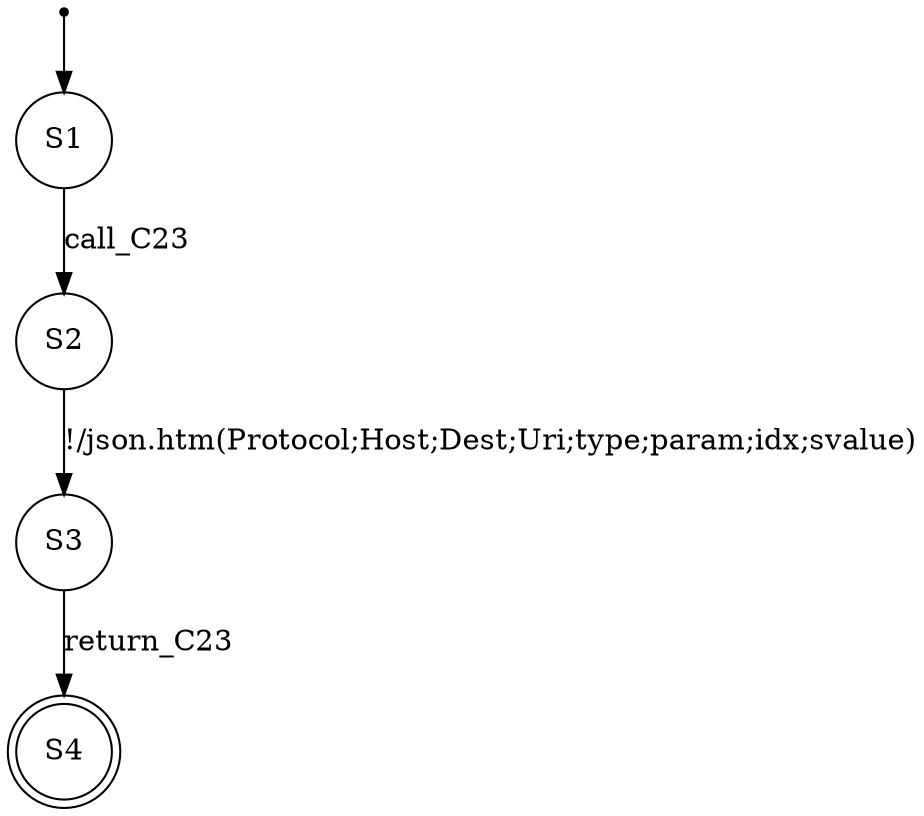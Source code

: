 digraph LTS {
S00[shape=point]
S1[label=S1,shape=circle];
S2[label=S2,shape=circle];
S3[label=S3,shape=circle];
S4[label=S4,shape=doublecircle];
S00 -> S1
S1 -> S2[label ="call_C23"];
S2 -> S3[label ="!/json.htm(Protocol;Host;Dest;Uri;type;param;idx;svalue)"];
S3 -> S4[label ="return_C23"];
}
